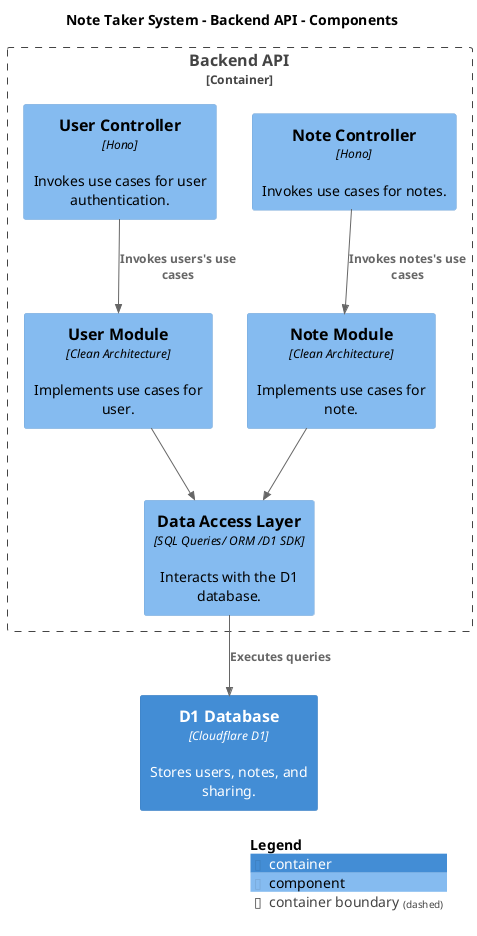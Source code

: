 @startuml
set separator none
title Note Taker System - Backend API - Components

top to bottom direction

!include <C4/C4>
!include <C4/C4_Context>
!include <C4/C4_Container>
!include <C4/C4_Component>

Container(NoteTakerSystem.D1Database, "D1 Database", $techn="Cloudflare D1", $descr="Stores users, notes, and sharing.", $tags="", $link="")

Container_Boundary("NoteTakerSystem.BackendAPI_boundary", "Backend API", $tags="") {
  Component(NoteTakerSystem.BackendAPI.NoteController, "Note Controller", $techn="Hono", $descr="Invokes use cases for notes.", $tags="", $link="")
  Component(NoteTakerSystem.BackendAPI.UserController, "User Controller", $techn="Hono", $descr="Invokes use cases for user authentication.", $tags="", $link="")
  Component(NoteTakerSystem.BackendAPI.NoteModule, "Note Module", $techn="Clean Architecture", $descr="Implements use cases for note.", $tags="", $link="")
  Component(NoteTakerSystem.BackendAPI.UserModule, "User Module", $techn="Clean Architecture", $descr="Implements use cases for user.", $tags="", $link="")
  Component(NoteTakerSystem.BackendAPI.DataAccessLayer, "Data Access Layer", $techn="SQL Queries/ ORM /D1 SDK", $descr="Interacts with the D1 database.", $tags="", $link="")
}

Rel(NoteTakerSystem.BackendAPI.NoteController, NoteTakerSystem.BackendAPI.NoteModule, "Invokes notes's use cases", $techn="", $tags="", $link="")
Rel(NoteTakerSystem.BackendAPI.UserController, NoteTakerSystem.BackendAPI.UserModule, "Invokes users's use cases", $techn="", $tags="", $link="")
Rel(NoteTakerSystem.BackendAPI.NoteModule, NoteTakerSystem.BackendAPI.DataAccessLayer, "", $techn="", $tags="", $link="")
Rel(NoteTakerSystem.BackendAPI.UserModule, NoteTakerSystem.BackendAPI.DataAccessLayer, "", $techn="", $tags="", $link="")
Rel(NoteTakerSystem.BackendAPI.DataAccessLayer, NoteTakerSystem.D1Database, "Executes queries", $techn="", $tags="", $link="")

SHOW_LEGEND(true)
@enduml